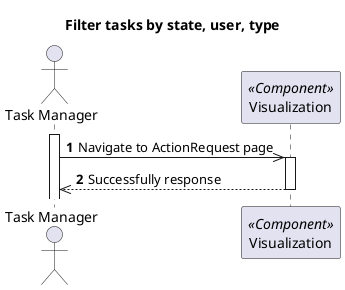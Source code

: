 @startuml
'https://plantuml.com/sequence-diagram

autonumber
skinparam packageStyle rect

title Filter tasks by state, user, type

actor "Task Manager" as FM
participant "Visualization" as MD <<Component>>

activate FM
FM->> MD : Navigate to ActionRequest page

activate MD
FM<<--- MD : Successfully response
deactivate MD
@enduml
